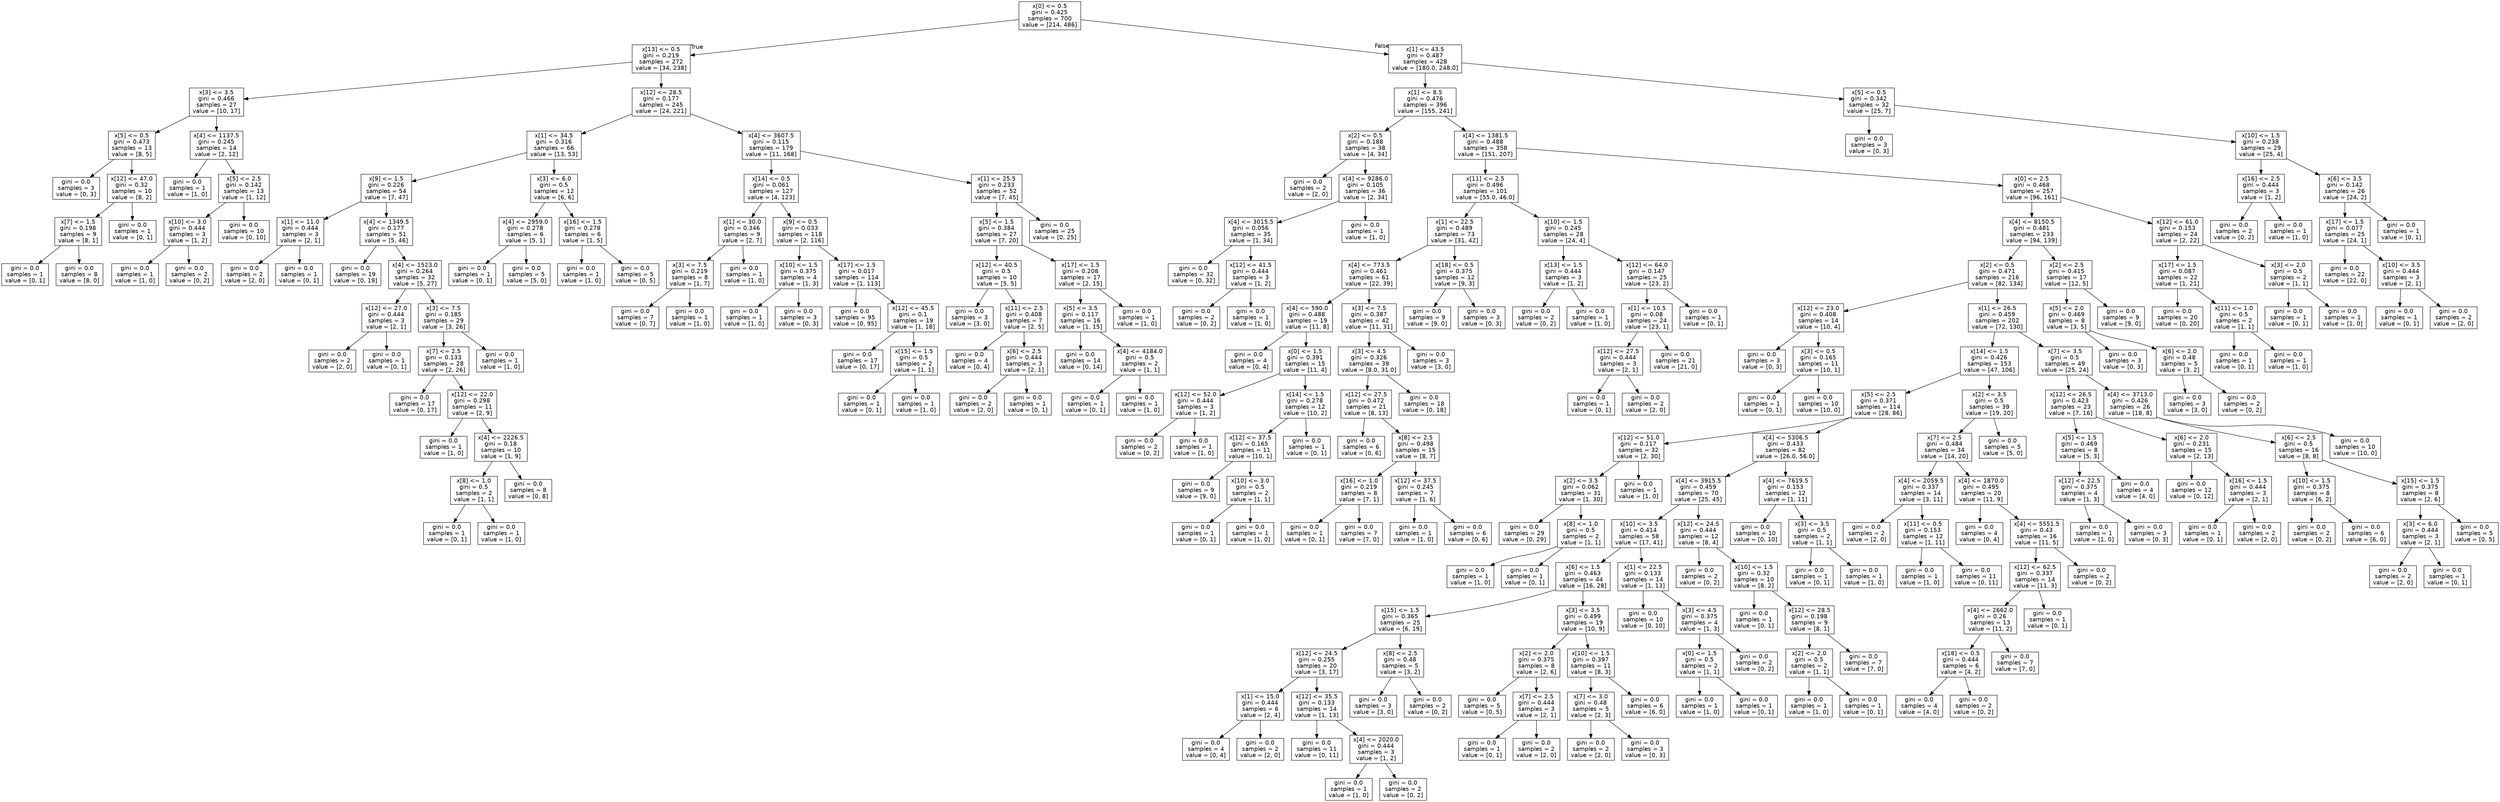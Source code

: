 digraph Tree {
node [shape=box, fontname="helvetica"] ;
edge [fontname="helvetica"] ;
0 [label="x[0] <= 0.5\ngini = 0.425\nsamples = 700\nvalue = [214, 486]"] ;
1 [label="x[13] <= 0.5\ngini = 0.219\nsamples = 272\nvalue = [34, 238]"] ;
0 -> 1 [labeldistance=2.5, labelangle=45, headlabel="True"] ;
2 [label="x[3] <= 3.5\ngini = 0.466\nsamples = 27\nvalue = [10, 17]"] ;
1 -> 2 ;
3 [label="x[5] <= 0.5\ngini = 0.473\nsamples = 13\nvalue = [8, 5]"] ;
2 -> 3 ;
4 [label="gini = 0.0\nsamples = 3\nvalue = [0, 3]"] ;
3 -> 4 ;
5 [label="x[12] <= 47.0\ngini = 0.32\nsamples = 10\nvalue = [8, 2]"] ;
3 -> 5 ;
6 [label="x[7] <= 1.5\ngini = 0.198\nsamples = 9\nvalue = [8, 1]"] ;
5 -> 6 ;
7 [label="gini = 0.0\nsamples = 1\nvalue = [0, 1]"] ;
6 -> 7 ;
8 [label="gini = 0.0\nsamples = 8\nvalue = [8, 0]"] ;
6 -> 8 ;
9 [label="gini = 0.0\nsamples = 1\nvalue = [0, 1]"] ;
5 -> 9 ;
10 [label="x[4] <= 1137.5\ngini = 0.245\nsamples = 14\nvalue = [2, 12]"] ;
2 -> 10 ;
11 [label="gini = 0.0\nsamples = 1\nvalue = [1, 0]"] ;
10 -> 11 ;
12 [label="x[5] <= 2.5\ngini = 0.142\nsamples = 13\nvalue = [1, 12]"] ;
10 -> 12 ;
13 [label="x[10] <= 3.0\ngini = 0.444\nsamples = 3\nvalue = [1, 2]"] ;
12 -> 13 ;
14 [label="gini = 0.0\nsamples = 1\nvalue = [1, 0]"] ;
13 -> 14 ;
15 [label="gini = 0.0\nsamples = 2\nvalue = [0, 2]"] ;
13 -> 15 ;
16 [label="gini = 0.0\nsamples = 10\nvalue = [0, 10]"] ;
12 -> 16 ;
17 [label="x[12] <= 28.5\ngini = 0.177\nsamples = 245\nvalue = [24, 221]"] ;
1 -> 17 ;
18 [label="x[1] <= 34.5\ngini = 0.316\nsamples = 66\nvalue = [13, 53]"] ;
17 -> 18 ;
19 [label="x[9] <= 1.5\ngini = 0.226\nsamples = 54\nvalue = [7, 47]"] ;
18 -> 19 ;
20 [label="x[1] <= 11.0\ngini = 0.444\nsamples = 3\nvalue = [2, 1]"] ;
19 -> 20 ;
21 [label="gini = 0.0\nsamples = 2\nvalue = [2, 0]"] ;
20 -> 21 ;
22 [label="gini = 0.0\nsamples = 1\nvalue = [0, 1]"] ;
20 -> 22 ;
23 [label="x[4] <= 1349.5\ngini = 0.177\nsamples = 51\nvalue = [5, 46]"] ;
19 -> 23 ;
24 [label="gini = 0.0\nsamples = 19\nvalue = [0, 19]"] ;
23 -> 24 ;
25 [label="x[4] <= 1523.0\ngini = 0.264\nsamples = 32\nvalue = [5, 27]"] ;
23 -> 25 ;
26 [label="x[12] <= 27.0\ngini = 0.444\nsamples = 3\nvalue = [2, 1]"] ;
25 -> 26 ;
27 [label="gini = 0.0\nsamples = 2\nvalue = [2, 0]"] ;
26 -> 27 ;
28 [label="gini = 0.0\nsamples = 1\nvalue = [0, 1]"] ;
26 -> 28 ;
29 [label="x[3] <= 7.5\ngini = 0.185\nsamples = 29\nvalue = [3, 26]"] ;
25 -> 29 ;
30 [label="x[7] <= 2.5\ngini = 0.133\nsamples = 28\nvalue = [2, 26]"] ;
29 -> 30 ;
31 [label="gini = 0.0\nsamples = 17\nvalue = [0, 17]"] ;
30 -> 31 ;
32 [label="x[12] <= 22.0\ngini = 0.298\nsamples = 11\nvalue = [2, 9]"] ;
30 -> 32 ;
33 [label="gini = 0.0\nsamples = 1\nvalue = [1, 0]"] ;
32 -> 33 ;
34 [label="x[4] <= 2226.5\ngini = 0.18\nsamples = 10\nvalue = [1, 9]"] ;
32 -> 34 ;
35 [label="x[8] <= 1.0\ngini = 0.5\nsamples = 2\nvalue = [1, 1]"] ;
34 -> 35 ;
36 [label="gini = 0.0\nsamples = 1\nvalue = [0, 1]"] ;
35 -> 36 ;
37 [label="gini = 0.0\nsamples = 1\nvalue = [1, 0]"] ;
35 -> 37 ;
38 [label="gini = 0.0\nsamples = 8\nvalue = [0, 8]"] ;
34 -> 38 ;
39 [label="gini = 0.0\nsamples = 1\nvalue = [1, 0]"] ;
29 -> 39 ;
40 [label="x[3] <= 6.0\ngini = 0.5\nsamples = 12\nvalue = [6, 6]"] ;
18 -> 40 ;
41 [label="x[4] <= 2959.0\ngini = 0.278\nsamples = 6\nvalue = [5, 1]"] ;
40 -> 41 ;
42 [label="gini = 0.0\nsamples = 1\nvalue = [0, 1]"] ;
41 -> 42 ;
43 [label="gini = 0.0\nsamples = 5\nvalue = [5, 0]"] ;
41 -> 43 ;
44 [label="x[16] <= 1.5\ngini = 0.278\nsamples = 6\nvalue = [1, 5]"] ;
40 -> 44 ;
45 [label="gini = 0.0\nsamples = 1\nvalue = [1, 0]"] ;
44 -> 45 ;
46 [label="gini = 0.0\nsamples = 5\nvalue = [0, 5]"] ;
44 -> 46 ;
47 [label="x[4] <= 3607.5\ngini = 0.115\nsamples = 179\nvalue = [11, 168]"] ;
17 -> 47 ;
48 [label="x[14] <= 0.5\ngini = 0.061\nsamples = 127\nvalue = [4, 123]"] ;
47 -> 48 ;
49 [label="x[1] <= 30.0\ngini = 0.346\nsamples = 9\nvalue = [2, 7]"] ;
48 -> 49 ;
50 [label="x[3] <= 7.5\ngini = 0.219\nsamples = 8\nvalue = [1, 7]"] ;
49 -> 50 ;
51 [label="gini = 0.0\nsamples = 7\nvalue = [0, 7]"] ;
50 -> 51 ;
52 [label="gini = 0.0\nsamples = 1\nvalue = [1, 0]"] ;
50 -> 52 ;
53 [label="gini = 0.0\nsamples = 1\nvalue = [1, 0]"] ;
49 -> 53 ;
54 [label="x[9] <= 0.5\ngini = 0.033\nsamples = 118\nvalue = [2, 116]"] ;
48 -> 54 ;
55 [label="x[10] <= 1.5\ngini = 0.375\nsamples = 4\nvalue = [1, 3]"] ;
54 -> 55 ;
56 [label="gini = 0.0\nsamples = 1\nvalue = [1, 0]"] ;
55 -> 56 ;
57 [label="gini = 0.0\nsamples = 3\nvalue = [0, 3]"] ;
55 -> 57 ;
58 [label="x[17] <= 1.5\ngini = 0.017\nsamples = 114\nvalue = [1, 113]"] ;
54 -> 58 ;
59 [label="gini = 0.0\nsamples = 95\nvalue = [0, 95]"] ;
58 -> 59 ;
60 [label="x[12] <= 45.5\ngini = 0.1\nsamples = 19\nvalue = [1, 18]"] ;
58 -> 60 ;
61 [label="gini = 0.0\nsamples = 17\nvalue = [0, 17]"] ;
60 -> 61 ;
62 [label="x[15] <= 1.5\ngini = 0.5\nsamples = 2\nvalue = [1, 1]"] ;
60 -> 62 ;
63 [label="gini = 0.0\nsamples = 1\nvalue = [0, 1]"] ;
62 -> 63 ;
64 [label="gini = 0.0\nsamples = 1\nvalue = [1, 0]"] ;
62 -> 64 ;
65 [label="x[1] <= 25.5\ngini = 0.233\nsamples = 52\nvalue = [7, 45]"] ;
47 -> 65 ;
66 [label="x[5] <= 1.5\ngini = 0.384\nsamples = 27\nvalue = [7, 20]"] ;
65 -> 66 ;
67 [label="x[12] <= 40.5\ngini = 0.5\nsamples = 10\nvalue = [5, 5]"] ;
66 -> 67 ;
68 [label="gini = 0.0\nsamples = 3\nvalue = [3, 0]"] ;
67 -> 68 ;
69 [label="x[11] <= 2.5\ngini = 0.408\nsamples = 7\nvalue = [2, 5]"] ;
67 -> 69 ;
70 [label="gini = 0.0\nsamples = 4\nvalue = [0, 4]"] ;
69 -> 70 ;
71 [label="x[6] <= 2.5\ngini = 0.444\nsamples = 3\nvalue = [2, 1]"] ;
69 -> 71 ;
72 [label="gini = 0.0\nsamples = 2\nvalue = [2, 0]"] ;
71 -> 72 ;
73 [label="gini = 0.0\nsamples = 1\nvalue = [0, 1]"] ;
71 -> 73 ;
74 [label="x[17] <= 1.5\ngini = 0.208\nsamples = 17\nvalue = [2, 15]"] ;
66 -> 74 ;
75 [label="x[5] <= 3.5\ngini = 0.117\nsamples = 16\nvalue = [1, 15]"] ;
74 -> 75 ;
76 [label="gini = 0.0\nsamples = 14\nvalue = [0, 14]"] ;
75 -> 76 ;
77 [label="x[4] <= 4184.0\ngini = 0.5\nsamples = 2\nvalue = [1, 1]"] ;
75 -> 77 ;
78 [label="gini = 0.0\nsamples = 1\nvalue = [0, 1]"] ;
77 -> 78 ;
79 [label="gini = 0.0\nsamples = 1\nvalue = [1, 0]"] ;
77 -> 79 ;
80 [label="gini = 0.0\nsamples = 1\nvalue = [1, 0]"] ;
74 -> 80 ;
81 [label="gini = 0.0\nsamples = 25\nvalue = [0, 25]"] ;
65 -> 81 ;
82 [label="x[1] <= 43.5\ngini = 0.487\nsamples = 428\nvalue = [180.0, 248.0]"] ;
0 -> 82 [labeldistance=2.5, labelangle=-45, headlabel="False"] ;
83 [label="x[1] <= 8.5\ngini = 0.476\nsamples = 396\nvalue = [155, 241]"] ;
82 -> 83 ;
84 [label="x[2] <= 0.5\ngini = 0.188\nsamples = 38\nvalue = [4, 34]"] ;
83 -> 84 ;
85 [label="gini = 0.0\nsamples = 2\nvalue = [2, 0]"] ;
84 -> 85 ;
86 [label="x[4] <= 9286.0\ngini = 0.105\nsamples = 36\nvalue = [2, 34]"] ;
84 -> 86 ;
87 [label="x[4] <= 3015.5\ngini = 0.056\nsamples = 35\nvalue = [1, 34]"] ;
86 -> 87 ;
88 [label="gini = 0.0\nsamples = 32\nvalue = [0, 32]"] ;
87 -> 88 ;
89 [label="x[12] <= 41.5\ngini = 0.444\nsamples = 3\nvalue = [1, 2]"] ;
87 -> 89 ;
90 [label="gini = 0.0\nsamples = 2\nvalue = [0, 2]"] ;
89 -> 90 ;
91 [label="gini = 0.0\nsamples = 1\nvalue = [1, 0]"] ;
89 -> 91 ;
92 [label="gini = 0.0\nsamples = 1\nvalue = [1, 0]"] ;
86 -> 92 ;
93 [label="x[4] <= 1381.5\ngini = 0.488\nsamples = 358\nvalue = [151, 207]"] ;
83 -> 93 ;
94 [label="x[11] <= 2.5\ngini = 0.496\nsamples = 101\nvalue = [55.0, 46.0]"] ;
93 -> 94 ;
95 [label="x[1] <= 22.5\ngini = 0.489\nsamples = 73\nvalue = [31, 42]"] ;
94 -> 95 ;
96 [label="x[4] <= 773.5\ngini = 0.461\nsamples = 61\nvalue = [22, 39]"] ;
95 -> 96 ;
97 [label="x[4] <= 590.0\ngini = 0.488\nsamples = 19\nvalue = [11, 8]"] ;
96 -> 97 ;
98 [label="gini = 0.0\nsamples = 4\nvalue = [0, 4]"] ;
97 -> 98 ;
99 [label="x[0] <= 1.5\ngini = 0.391\nsamples = 15\nvalue = [11, 4]"] ;
97 -> 99 ;
100 [label="x[12] <= 52.0\ngini = 0.444\nsamples = 3\nvalue = [1, 2]"] ;
99 -> 100 ;
101 [label="gini = 0.0\nsamples = 2\nvalue = [0, 2]"] ;
100 -> 101 ;
102 [label="gini = 0.0\nsamples = 1\nvalue = [1, 0]"] ;
100 -> 102 ;
103 [label="x[14] <= 1.5\ngini = 0.278\nsamples = 12\nvalue = [10, 2]"] ;
99 -> 103 ;
104 [label="x[12] <= 37.5\ngini = 0.165\nsamples = 11\nvalue = [10, 1]"] ;
103 -> 104 ;
105 [label="gini = 0.0\nsamples = 9\nvalue = [9, 0]"] ;
104 -> 105 ;
106 [label="x[10] <= 3.0\ngini = 0.5\nsamples = 2\nvalue = [1, 1]"] ;
104 -> 106 ;
107 [label="gini = 0.0\nsamples = 1\nvalue = [0, 1]"] ;
106 -> 107 ;
108 [label="gini = 0.0\nsamples = 1\nvalue = [1, 0]"] ;
106 -> 108 ;
109 [label="gini = 0.0\nsamples = 1\nvalue = [0, 1]"] ;
103 -> 109 ;
110 [label="x[3] <= 7.5\ngini = 0.387\nsamples = 42\nvalue = [11, 31]"] ;
96 -> 110 ;
111 [label="x[3] <= 4.5\ngini = 0.326\nsamples = 39\nvalue = [8.0, 31.0]"] ;
110 -> 111 ;
112 [label="x[12] <= 27.5\ngini = 0.472\nsamples = 21\nvalue = [8, 13]"] ;
111 -> 112 ;
113 [label="gini = 0.0\nsamples = 6\nvalue = [0, 6]"] ;
112 -> 113 ;
114 [label="x[8] <= 2.5\ngini = 0.498\nsamples = 15\nvalue = [8, 7]"] ;
112 -> 114 ;
115 [label="x[16] <= 1.0\ngini = 0.219\nsamples = 8\nvalue = [7, 1]"] ;
114 -> 115 ;
116 [label="gini = 0.0\nsamples = 1\nvalue = [0, 1]"] ;
115 -> 116 ;
117 [label="gini = 0.0\nsamples = 7\nvalue = [7, 0]"] ;
115 -> 117 ;
118 [label="x[12] <= 37.5\ngini = 0.245\nsamples = 7\nvalue = [1, 6]"] ;
114 -> 118 ;
119 [label="gini = 0.0\nsamples = 1\nvalue = [1, 0]"] ;
118 -> 119 ;
120 [label="gini = 0.0\nsamples = 6\nvalue = [0, 6]"] ;
118 -> 120 ;
121 [label="gini = 0.0\nsamples = 18\nvalue = [0, 18]"] ;
111 -> 121 ;
122 [label="gini = 0.0\nsamples = 3\nvalue = [3, 0]"] ;
110 -> 122 ;
123 [label="x[18] <= 0.5\ngini = 0.375\nsamples = 12\nvalue = [9, 3]"] ;
95 -> 123 ;
124 [label="gini = 0.0\nsamples = 9\nvalue = [9, 0]"] ;
123 -> 124 ;
125 [label="gini = 0.0\nsamples = 3\nvalue = [0, 3]"] ;
123 -> 125 ;
126 [label="x[10] <= 1.5\ngini = 0.245\nsamples = 28\nvalue = [24, 4]"] ;
94 -> 126 ;
127 [label="x[13] <= 1.5\ngini = 0.444\nsamples = 3\nvalue = [1, 2]"] ;
126 -> 127 ;
128 [label="gini = 0.0\nsamples = 2\nvalue = [0, 2]"] ;
127 -> 128 ;
129 [label="gini = 0.0\nsamples = 1\nvalue = [1, 0]"] ;
127 -> 129 ;
130 [label="x[12] <= 64.0\ngini = 0.147\nsamples = 25\nvalue = [23, 2]"] ;
126 -> 130 ;
131 [label="x[1] <= 10.5\ngini = 0.08\nsamples = 24\nvalue = [23, 1]"] ;
130 -> 131 ;
132 [label="x[12] <= 27.5\ngini = 0.444\nsamples = 3\nvalue = [2, 1]"] ;
131 -> 132 ;
133 [label="gini = 0.0\nsamples = 1\nvalue = [0, 1]"] ;
132 -> 133 ;
134 [label="gini = 0.0\nsamples = 2\nvalue = [2, 0]"] ;
132 -> 134 ;
135 [label="gini = 0.0\nsamples = 21\nvalue = [21, 0]"] ;
131 -> 135 ;
136 [label="gini = 0.0\nsamples = 1\nvalue = [0, 1]"] ;
130 -> 136 ;
137 [label="x[0] <= 2.5\ngini = 0.468\nsamples = 257\nvalue = [96, 161]"] ;
93 -> 137 ;
138 [label="x[4] <= 8150.5\ngini = 0.481\nsamples = 233\nvalue = [94, 139]"] ;
137 -> 138 ;
139 [label="x[2] <= 0.5\ngini = 0.471\nsamples = 216\nvalue = [82, 134]"] ;
138 -> 139 ;
140 [label="x[12] <= 23.0\ngini = 0.408\nsamples = 14\nvalue = [10, 4]"] ;
139 -> 140 ;
141 [label="gini = 0.0\nsamples = 3\nvalue = [0, 3]"] ;
140 -> 141 ;
142 [label="x[3] <= 0.5\ngini = 0.165\nsamples = 11\nvalue = [10, 1]"] ;
140 -> 142 ;
143 [label="gini = 0.0\nsamples = 1\nvalue = [0, 1]"] ;
142 -> 143 ;
144 [label="gini = 0.0\nsamples = 10\nvalue = [10, 0]"] ;
142 -> 144 ;
145 [label="x[1] <= 26.5\ngini = 0.459\nsamples = 202\nvalue = [72, 130]"] ;
139 -> 145 ;
146 [label="x[14] <= 1.5\ngini = 0.426\nsamples = 153\nvalue = [47, 106]"] ;
145 -> 146 ;
147 [label="x[5] <= 2.5\ngini = 0.371\nsamples = 114\nvalue = [28, 86]"] ;
146 -> 147 ;
148 [label="x[12] <= 51.0\ngini = 0.117\nsamples = 32\nvalue = [2, 30]"] ;
147 -> 148 ;
149 [label="x[2] <= 3.5\ngini = 0.062\nsamples = 31\nvalue = [1, 30]"] ;
148 -> 149 ;
150 [label="gini = 0.0\nsamples = 29\nvalue = [0, 29]"] ;
149 -> 150 ;
151 [label="x[8] <= 1.0\ngini = 0.5\nsamples = 2\nvalue = [1, 1]"] ;
149 -> 151 ;
152 [label="gini = 0.0\nsamples = 1\nvalue = [1, 0]"] ;
151 -> 152 ;
153 [label="gini = 0.0\nsamples = 1\nvalue = [0, 1]"] ;
151 -> 153 ;
154 [label="gini = 0.0\nsamples = 1\nvalue = [1, 0]"] ;
148 -> 154 ;
155 [label="x[4] <= 5306.5\ngini = 0.433\nsamples = 82\nvalue = [26.0, 56.0]"] ;
147 -> 155 ;
156 [label="x[4] <= 3915.5\ngini = 0.459\nsamples = 70\nvalue = [25, 45]"] ;
155 -> 156 ;
157 [label="x[10] <= 3.5\ngini = 0.414\nsamples = 58\nvalue = [17, 41]"] ;
156 -> 157 ;
158 [label="x[6] <= 1.5\ngini = 0.463\nsamples = 44\nvalue = [16, 28]"] ;
157 -> 158 ;
159 [label="x[15] <= 1.5\ngini = 0.365\nsamples = 25\nvalue = [6, 19]"] ;
158 -> 159 ;
160 [label="x[12] <= 24.5\ngini = 0.255\nsamples = 20\nvalue = [3, 17]"] ;
159 -> 160 ;
161 [label="x[1] <= 15.0\ngini = 0.444\nsamples = 6\nvalue = [2, 4]"] ;
160 -> 161 ;
162 [label="gini = 0.0\nsamples = 4\nvalue = [0, 4]"] ;
161 -> 162 ;
163 [label="gini = 0.0\nsamples = 2\nvalue = [2, 0]"] ;
161 -> 163 ;
164 [label="x[12] <= 35.5\ngini = 0.133\nsamples = 14\nvalue = [1, 13]"] ;
160 -> 164 ;
165 [label="gini = 0.0\nsamples = 11\nvalue = [0, 11]"] ;
164 -> 165 ;
166 [label="x[4] <= 2020.0\ngini = 0.444\nsamples = 3\nvalue = [1, 2]"] ;
164 -> 166 ;
167 [label="gini = 0.0\nsamples = 1\nvalue = [1, 0]"] ;
166 -> 167 ;
168 [label="gini = 0.0\nsamples = 2\nvalue = [0, 2]"] ;
166 -> 168 ;
169 [label="x[8] <= 2.5\ngini = 0.48\nsamples = 5\nvalue = [3, 2]"] ;
159 -> 169 ;
170 [label="gini = 0.0\nsamples = 3\nvalue = [3, 0]"] ;
169 -> 170 ;
171 [label="gini = 0.0\nsamples = 2\nvalue = [0, 2]"] ;
169 -> 171 ;
172 [label="x[3] <= 3.5\ngini = 0.499\nsamples = 19\nvalue = [10, 9]"] ;
158 -> 172 ;
173 [label="x[2] <= 2.0\ngini = 0.375\nsamples = 8\nvalue = [2, 6]"] ;
172 -> 173 ;
174 [label="gini = 0.0\nsamples = 5\nvalue = [0, 5]"] ;
173 -> 174 ;
175 [label="x[7] <= 2.5\ngini = 0.444\nsamples = 3\nvalue = [2, 1]"] ;
173 -> 175 ;
176 [label="gini = 0.0\nsamples = 1\nvalue = [0, 1]"] ;
175 -> 176 ;
177 [label="gini = 0.0\nsamples = 2\nvalue = [2, 0]"] ;
175 -> 177 ;
178 [label="x[10] <= 1.5\ngini = 0.397\nsamples = 11\nvalue = [8, 3]"] ;
172 -> 178 ;
179 [label="x[7] <= 3.0\ngini = 0.48\nsamples = 5\nvalue = [2, 3]"] ;
178 -> 179 ;
180 [label="gini = 0.0\nsamples = 2\nvalue = [2, 0]"] ;
179 -> 180 ;
181 [label="gini = 0.0\nsamples = 3\nvalue = [0, 3]"] ;
179 -> 181 ;
182 [label="gini = 0.0\nsamples = 6\nvalue = [6, 0]"] ;
178 -> 182 ;
183 [label="x[1] <= 22.5\ngini = 0.133\nsamples = 14\nvalue = [1, 13]"] ;
157 -> 183 ;
184 [label="gini = 0.0\nsamples = 10\nvalue = [0, 10]"] ;
183 -> 184 ;
185 [label="x[3] <= 4.5\ngini = 0.375\nsamples = 4\nvalue = [1, 3]"] ;
183 -> 185 ;
186 [label="x[0] <= 1.5\ngini = 0.5\nsamples = 2\nvalue = [1, 1]"] ;
185 -> 186 ;
187 [label="gini = 0.0\nsamples = 1\nvalue = [1, 0]"] ;
186 -> 187 ;
188 [label="gini = 0.0\nsamples = 1\nvalue = [0, 1]"] ;
186 -> 188 ;
189 [label="gini = 0.0\nsamples = 2\nvalue = [0, 2]"] ;
185 -> 189 ;
190 [label="x[12] <= 24.5\ngini = 0.444\nsamples = 12\nvalue = [8, 4]"] ;
156 -> 190 ;
191 [label="gini = 0.0\nsamples = 2\nvalue = [0, 2]"] ;
190 -> 191 ;
192 [label="x[10] <= 1.5\ngini = 0.32\nsamples = 10\nvalue = [8, 2]"] ;
190 -> 192 ;
193 [label="gini = 0.0\nsamples = 1\nvalue = [0, 1]"] ;
192 -> 193 ;
194 [label="x[12] <= 28.5\ngini = 0.198\nsamples = 9\nvalue = [8, 1]"] ;
192 -> 194 ;
195 [label="x[2] <= 2.0\ngini = 0.5\nsamples = 2\nvalue = [1, 1]"] ;
194 -> 195 ;
196 [label="gini = 0.0\nsamples = 1\nvalue = [1, 0]"] ;
195 -> 196 ;
197 [label="gini = 0.0\nsamples = 1\nvalue = [0, 1]"] ;
195 -> 197 ;
198 [label="gini = 0.0\nsamples = 7\nvalue = [7, 0]"] ;
194 -> 198 ;
199 [label="x[4] <= 7619.5\ngini = 0.153\nsamples = 12\nvalue = [1, 11]"] ;
155 -> 199 ;
200 [label="gini = 0.0\nsamples = 10\nvalue = [0, 10]"] ;
199 -> 200 ;
201 [label="x[3] <= 3.5\ngini = 0.5\nsamples = 2\nvalue = [1, 1]"] ;
199 -> 201 ;
202 [label="gini = 0.0\nsamples = 1\nvalue = [0, 1]"] ;
201 -> 202 ;
203 [label="gini = 0.0\nsamples = 1\nvalue = [1, 0]"] ;
201 -> 203 ;
204 [label="x[2] <= 3.5\ngini = 0.5\nsamples = 39\nvalue = [19, 20]"] ;
146 -> 204 ;
205 [label="x[7] <= 2.5\ngini = 0.484\nsamples = 34\nvalue = [14, 20]"] ;
204 -> 205 ;
206 [label="x[4] <= 2059.5\ngini = 0.337\nsamples = 14\nvalue = [3, 11]"] ;
205 -> 206 ;
207 [label="gini = 0.0\nsamples = 2\nvalue = [2, 0]"] ;
206 -> 207 ;
208 [label="x[11] <= 0.5\ngini = 0.153\nsamples = 12\nvalue = [1, 11]"] ;
206 -> 208 ;
209 [label="gini = 0.0\nsamples = 1\nvalue = [1, 0]"] ;
208 -> 209 ;
210 [label="gini = 0.0\nsamples = 11\nvalue = [0, 11]"] ;
208 -> 210 ;
211 [label="x[4] <= 1870.0\ngini = 0.495\nsamples = 20\nvalue = [11, 9]"] ;
205 -> 211 ;
212 [label="gini = 0.0\nsamples = 4\nvalue = [0, 4]"] ;
211 -> 212 ;
213 [label="x[4] <= 5551.5\ngini = 0.43\nsamples = 16\nvalue = [11, 5]"] ;
211 -> 213 ;
214 [label="x[12] <= 62.5\ngini = 0.337\nsamples = 14\nvalue = [11, 3]"] ;
213 -> 214 ;
215 [label="x[4] <= 2662.0\ngini = 0.26\nsamples = 13\nvalue = [11, 2]"] ;
214 -> 215 ;
216 [label="x[18] <= 0.5\ngini = 0.444\nsamples = 6\nvalue = [4, 2]"] ;
215 -> 216 ;
217 [label="gini = 0.0\nsamples = 4\nvalue = [4, 0]"] ;
216 -> 217 ;
218 [label="gini = 0.0\nsamples = 2\nvalue = [0, 2]"] ;
216 -> 218 ;
219 [label="gini = 0.0\nsamples = 7\nvalue = [7, 0]"] ;
215 -> 219 ;
220 [label="gini = 0.0\nsamples = 1\nvalue = [0, 1]"] ;
214 -> 220 ;
221 [label="gini = 0.0\nsamples = 2\nvalue = [0, 2]"] ;
213 -> 221 ;
222 [label="gini = 0.0\nsamples = 5\nvalue = [5, 0]"] ;
204 -> 222 ;
223 [label="x[7] <= 3.5\ngini = 0.5\nsamples = 49\nvalue = [25, 24]"] ;
145 -> 223 ;
224 [label="x[12] <= 26.5\ngini = 0.423\nsamples = 23\nvalue = [7, 16]"] ;
223 -> 224 ;
225 [label="x[5] <= 1.5\ngini = 0.469\nsamples = 8\nvalue = [5, 3]"] ;
224 -> 225 ;
226 [label="x[12] <= 22.5\ngini = 0.375\nsamples = 4\nvalue = [1, 3]"] ;
225 -> 226 ;
227 [label="gini = 0.0\nsamples = 1\nvalue = [1, 0]"] ;
226 -> 227 ;
228 [label="gini = 0.0\nsamples = 3\nvalue = [0, 3]"] ;
226 -> 228 ;
229 [label="gini = 0.0\nsamples = 4\nvalue = [4, 0]"] ;
225 -> 229 ;
230 [label="x[6] <= 2.0\ngini = 0.231\nsamples = 15\nvalue = [2, 13]"] ;
224 -> 230 ;
231 [label="gini = 0.0\nsamples = 12\nvalue = [0, 12]"] ;
230 -> 231 ;
232 [label="x[16] <= 1.5\ngini = 0.444\nsamples = 3\nvalue = [2, 1]"] ;
230 -> 232 ;
233 [label="gini = 0.0\nsamples = 1\nvalue = [0, 1]"] ;
232 -> 233 ;
234 [label="gini = 0.0\nsamples = 2\nvalue = [2, 0]"] ;
232 -> 234 ;
235 [label="x[4] <= 3713.0\ngini = 0.426\nsamples = 26\nvalue = [18, 8]"] ;
223 -> 235 ;
236 [label="x[6] <= 2.5\ngini = 0.5\nsamples = 16\nvalue = [8, 8]"] ;
235 -> 236 ;
237 [label="x[10] <= 1.5\ngini = 0.375\nsamples = 8\nvalue = [6, 2]"] ;
236 -> 237 ;
238 [label="gini = 0.0\nsamples = 2\nvalue = [0, 2]"] ;
237 -> 238 ;
239 [label="gini = 0.0\nsamples = 6\nvalue = [6, 0]"] ;
237 -> 239 ;
240 [label="x[15] <= 1.5\ngini = 0.375\nsamples = 8\nvalue = [2, 6]"] ;
236 -> 240 ;
241 [label="x[3] <= 6.0\ngini = 0.444\nsamples = 3\nvalue = [2, 1]"] ;
240 -> 241 ;
242 [label="gini = 0.0\nsamples = 2\nvalue = [2, 0]"] ;
241 -> 242 ;
243 [label="gini = 0.0\nsamples = 1\nvalue = [0, 1]"] ;
241 -> 243 ;
244 [label="gini = 0.0\nsamples = 5\nvalue = [0, 5]"] ;
240 -> 244 ;
245 [label="gini = 0.0\nsamples = 10\nvalue = [10, 0]"] ;
235 -> 245 ;
246 [label="x[2] <= 2.5\ngini = 0.415\nsamples = 17\nvalue = [12, 5]"] ;
138 -> 246 ;
247 [label="x[5] <= 2.0\ngini = 0.469\nsamples = 8\nvalue = [3, 5]"] ;
246 -> 247 ;
248 [label="gini = 0.0\nsamples = 3\nvalue = [0, 3]"] ;
247 -> 248 ;
249 [label="x[6] <= 2.0\ngini = 0.48\nsamples = 5\nvalue = [3, 2]"] ;
247 -> 249 ;
250 [label="gini = 0.0\nsamples = 3\nvalue = [3, 0]"] ;
249 -> 250 ;
251 [label="gini = 0.0\nsamples = 2\nvalue = [0, 2]"] ;
249 -> 251 ;
252 [label="gini = 0.0\nsamples = 9\nvalue = [9, 0]"] ;
246 -> 252 ;
253 [label="x[12] <= 61.0\ngini = 0.153\nsamples = 24\nvalue = [2, 22]"] ;
137 -> 253 ;
254 [label="x[17] <= 1.5\ngini = 0.087\nsamples = 22\nvalue = [1, 21]"] ;
253 -> 254 ;
255 [label="gini = 0.0\nsamples = 20\nvalue = [0, 20]"] ;
254 -> 255 ;
256 [label="x[11] <= 1.0\ngini = 0.5\nsamples = 2\nvalue = [1, 1]"] ;
254 -> 256 ;
257 [label="gini = 0.0\nsamples = 1\nvalue = [0, 1]"] ;
256 -> 257 ;
258 [label="gini = 0.0\nsamples = 1\nvalue = [1, 0]"] ;
256 -> 258 ;
259 [label="x[3] <= 2.0\ngini = 0.5\nsamples = 2\nvalue = [1, 1]"] ;
253 -> 259 ;
260 [label="gini = 0.0\nsamples = 1\nvalue = [0, 1]"] ;
259 -> 260 ;
261 [label="gini = 0.0\nsamples = 1\nvalue = [1, 0]"] ;
259 -> 261 ;
262 [label="x[5] <= 0.5\ngini = 0.342\nsamples = 32\nvalue = [25, 7]"] ;
82 -> 262 ;
263 [label="gini = 0.0\nsamples = 3\nvalue = [0, 3]"] ;
262 -> 263 ;
264 [label="x[10] <= 1.5\ngini = 0.238\nsamples = 29\nvalue = [25, 4]"] ;
262 -> 264 ;
265 [label="x[16] <= 2.5\ngini = 0.444\nsamples = 3\nvalue = [1, 2]"] ;
264 -> 265 ;
266 [label="gini = 0.0\nsamples = 2\nvalue = [0, 2]"] ;
265 -> 266 ;
267 [label="gini = 0.0\nsamples = 1\nvalue = [1, 0]"] ;
265 -> 267 ;
268 [label="x[6] <= 3.5\ngini = 0.142\nsamples = 26\nvalue = [24, 2]"] ;
264 -> 268 ;
269 [label="x[17] <= 1.5\ngini = 0.077\nsamples = 25\nvalue = [24, 1]"] ;
268 -> 269 ;
270 [label="gini = 0.0\nsamples = 22\nvalue = [22, 0]"] ;
269 -> 270 ;
271 [label="x[10] <= 3.5\ngini = 0.444\nsamples = 3\nvalue = [2, 1]"] ;
269 -> 271 ;
272 [label="gini = 0.0\nsamples = 1\nvalue = [0, 1]"] ;
271 -> 272 ;
273 [label="gini = 0.0\nsamples = 2\nvalue = [2, 0]"] ;
271 -> 273 ;
274 [label="gini = 0.0\nsamples = 1\nvalue = [0, 1]"] ;
268 -> 274 ;
}